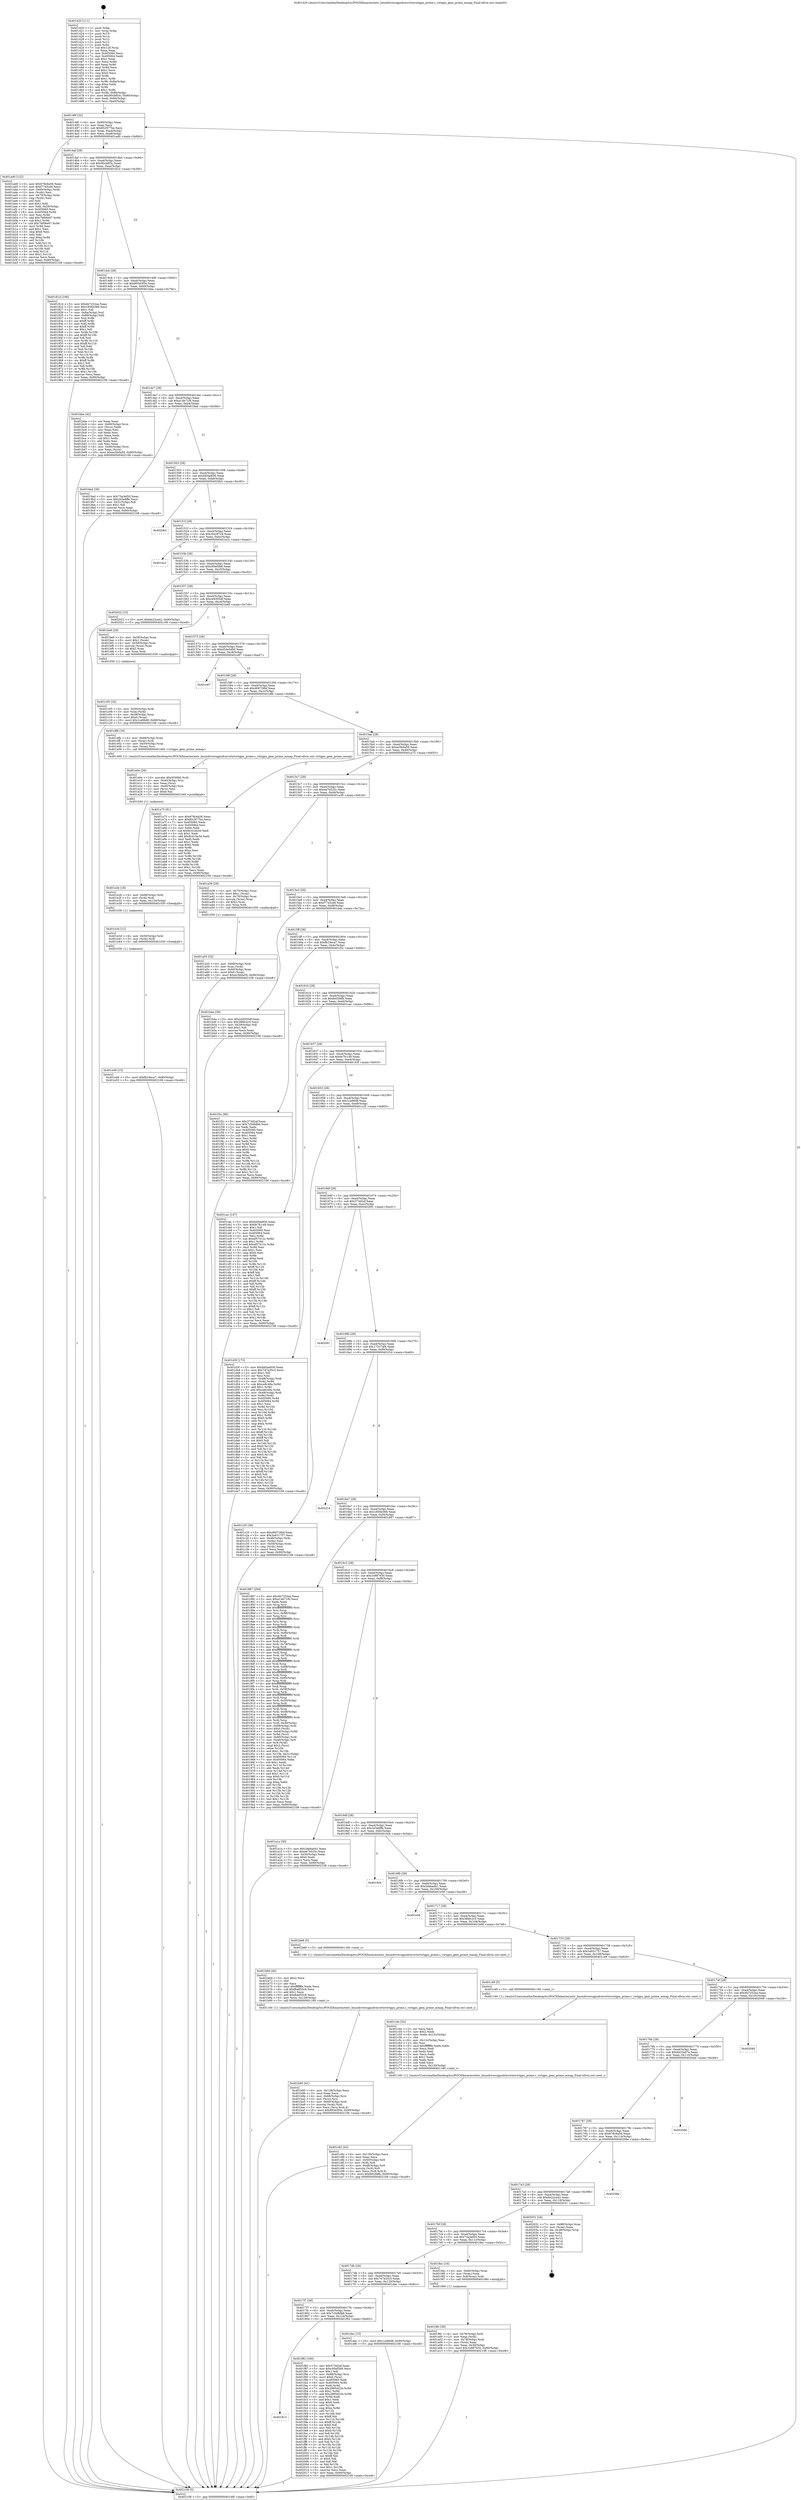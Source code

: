 digraph "0x401420" {
  label = "0x401420 (/mnt/c/Users/mathe/Desktop/tcc/POCII/binaries/extr_linuxdriversgpudrmvirtiovirtgpu_prime.c_virtgpu_gem_prime_mmap_Final-ollvm.out::main(0))"
  labelloc = "t"
  node[shape=record]

  Entry [label="",width=0.3,height=0.3,shape=circle,fillcolor=black,style=filled]
  "0x40148f" [label="{
     0x40148f [32]\l
     | [instrs]\l
     &nbsp;&nbsp;0x40148f \<+6\>: mov -0x90(%rbp),%eax\l
     &nbsp;&nbsp;0x401495 \<+2\>: mov %eax,%ecx\l
     &nbsp;&nbsp;0x401497 \<+6\>: sub $0x852977ba,%ecx\l
     &nbsp;&nbsp;0x40149d \<+6\>: mov %eax,-0xa4(%rbp)\l
     &nbsp;&nbsp;0x4014a3 \<+6\>: mov %ecx,-0xa8(%rbp)\l
     &nbsp;&nbsp;0x4014a9 \<+6\>: je 0000000000401ad0 \<main+0x6b0\>\l
  }"]
  "0x401ad0" [label="{
     0x401ad0 [122]\l
     | [instrs]\l
     &nbsp;&nbsp;0x401ad0 \<+5\>: mov $0x678c6a56,%eax\l
     &nbsp;&nbsp;0x401ad5 \<+5\>: mov $0xf7745ce6,%ecx\l
     &nbsp;&nbsp;0x401ada \<+4\>: mov -0x60(%rbp),%rdx\l
     &nbsp;&nbsp;0x401ade \<+2\>: mov (%rdx),%esi\l
     &nbsp;&nbsp;0x401ae0 \<+4\>: mov -0x70(%rbp),%rdx\l
     &nbsp;&nbsp;0x401ae4 \<+2\>: cmp (%rdx),%esi\l
     &nbsp;&nbsp;0x401ae6 \<+4\>: setl %dil\l
     &nbsp;&nbsp;0x401aea \<+4\>: and $0x1,%dil\l
     &nbsp;&nbsp;0x401aee \<+4\>: mov %dil,-0x29(%rbp)\l
     &nbsp;&nbsp;0x401af2 \<+7\>: mov 0x405060,%esi\l
     &nbsp;&nbsp;0x401af9 \<+8\>: mov 0x405064,%r8d\l
     &nbsp;&nbsp;0x401b01 \<+3\>: mov %esi,%r9d\l
     &nbsp;&nbsp;0x401b04 \<+7\>: add $0x7bf06e97,%r9d\l
     &nbsp;&nbsp;0x401b0b \<+4\>: sub $0x1,%r9d\l
     &nbsp;&nbsp;0x401b0f \<+7\>: sub $0x7bf06e97,%r9d\l
     &nbsp;&nbsp;0x401b16 \<+4\>: imul %r9d,%esi\l
     &nbsp;&nbsp;0x401b1a \<+3\>: and $0x1,%esi\l
     &nbsp;&nbsp;0x401b1d \<+3\>: cmp $0x0,%esi\l
     &nbsp;&nbsp;0x401b20 \<+4\>: sete %dil\l
     &nbsp;&nbsp;0x401b24 \<+4\>: cmp $0xa,%r8d\l
     &nbsp;&nbsp;0x401b28 \<+4\>: setl %r10b\l
     &nbsp;&nbsp;0x401b2c \<+3\>: mov %dil,%r11b\l
     &nbsp;&nbsp;0x401b2f \<+3\>: and %r10b,%r11b\l
     &nbsp;&nbsp;0x401b32 \<+3\>: xor %r10b,%dil\l
     &nbsp;&nbsp;0x401b35 \<+3\>: or %dil,%r11b\l
     &nbsp;&nbsp;0x401b38 \<+4\>: test $0x1,%r11b\l
     &nbsp;&nbsp;0x401b3c \<+3\>: cmovne %ecx,%eax\l
     &nbsp;&nbsp;0x401b3f \<+6\>: mov %eax,-0x90(%rbp)\l
     &nbsp;&nbsp;0x401b45 \<+5\>: jmp 0000000000402108 \<main+0xce8\>\l
  }"]
  "0x4014af" [label="{
     0x4014af [28]\l
     | [instrs]\l
     &nbsp;&nbsp;0x4014af \<+5\>: jmp 00000000004014b4 \<main+0x94\>\l
     &nbsp;&nbsp;0x4014b4 \<+6\>: mov -0xa4(%rbp),%eax\l
     &nbsp;&nbsp;0x4014ba \<+5\>: sub $0x90cbf03c,%eax\l
     &nbsp;&nbsp;0x4014bf \<+6\>: mov %eax,-0xac(%rbp)\l
     &nbsp;&nbsp;0x4014c5 \<+6\>: je 000000000040181d \<main+0x3fd\>\l
  }"]
  Exit [label="",width=0.3,height=0.3,shape=circle,fillcolor=black,style=filled,peripheries=2]
  "0x40181d" [label="{
     0x40181d [106]\l
     | [instrs]\l
     &nbsp;&nbsp;0x40181d \<+5\>: mov $0x4b7252ea,%eax\l
     &nbsp;&nbsp;0x401822 \<+5\>: mov $0x1856b386,%ecx\l
     &nbsp;&nbsp;0x401827 \<+2\>: mov $0x1,%dl\l
     &nbsp;&nbsp;0x401829 \<+7\>: mov -0x8a(%rbp),%sil\l
     &nbsp;&nbsp;0x401830 \<+7\>: mov -0x89(%rbp),%dil\l
     &nbsp;&nbsp;0x401837 \<+3\>: mov %sil,%r8b\l
     &nbsp;&nbsp;0x40183a \<+4\>: xor $0xff,%r8b\l
     &nbsp;&nbsp;0x40183e \<+3\>: mov %dil,%r9b\l
     &nbsp;&nbsp;0x401841 \<+4\>: xor $0xff,%r9b\l
     &nbsp;&nbsp;0x401845 \<+3\>: xor $0x1,%dl\l
     &nbsp;&nbsp;0x401848 \<+3\>: mov %r8b,%r10b\l
     &nbsp;&nbsp;0x40184b \<+4\>: and $0xff,%r10b\l
     &nbsp;&nbsp;0x40184f \<+3\>: and %dl,%sil\l
     &nbsp;&nbsp;0x401852 \<+3\>: mov %r9b,%r11b\l
     &nbsp;&nbsp;0x401855 \<+4\>: and $0xff,%r11b\l
     &nbsp;&nbsp;0x401859 \<+3\>: and %dl,%dil\l
     &nbsp;&nbsp;0x40185c \<+3\>: or %sil,%r10b\l
     &nbsp;&nbsp;0x40185f \<+3\>: or %dil,%r11b\l
     &nbsp;&nbsp;0x401862 \<+3\>: xor %r11b,%r10b\l
     &nbsp;&nbsp;0x401865 \<+3\>: or %r9b,%r8b\l
     &nbsp;&nbsp;0x401868 \<+4\>: xor $0xff,%r8b\l
     &nbsp;&nbsp;0x40186c \<+3\>: or $0x1,%dl\l
     &nbsp;&nbsp;0x40186f \<+3\>: and %dl,%r8b\l
     &nbsp;&nbsp;0x401872 \<+3\>: or %r8b,%r10b\l
     &nbsp;&nbsp;0x401875 \<+4\>: test $0x1,%r10b\l
     &nbsp;&nbsp;0x401879 \<+3\>: cmovne %ecx,%eax\l
     &nbsp;&nbsp;0x40187c \<+6\>: mov %eax,-0x90(%rbp)\l
     &nbsp;&nbsp;0x401882 \<+5\>: jmp 0000000000402108 \<main+0xce8\>\l
  }"]
  "0x4014cb" [label="{
     0x4014cb [28]\l
     | [instrs]\l
     &nbsp;&nbsp;0x4014cb \<+5\>: jmp 00000000004014d0 \<main+0xb0\>\l
     &nbsp;&nbsp;0x4014d0 \<+6\>: mov -0xa4(%rbp),%eax\l
     &nbsp;&nbsp;0x4014d6 \<+5\>: sub $0x993d3f3e,%eax\l
     &nbsp;&nbsp;0x4014db \<+6\>: mov %eax,-0xb0(%rbp)\l
     &nbsp;&nbsp;0x4014e1 \<+6\>: je 0000000000401bbe \<main+0x79e\>\l
  }"]
  "0x402108" [label="{
     0x402108 [5]\l
     | [instrs]\l
     &nbsp;&nbsp;0x402108 \<+5\>: jmp 000000000040148f \<main+0x6f\>\l
  }"]
  "0x401420" [label="{
     0x401420 [111]\l
     | [instrs]\l
     &nbsp;&nbsp;0x401420 \<+1\>: push %rbp\l
     &nbsp;&nbsp;0x401421 \<+3\>: mov %rsp,%rbp\l
     &nbsp;&nbsp;0x401424 \<+2\>: push %r15\l
     &nbsp;&nbsp;0x401426 \<+2\>: push %r14\l
     &nbsp;&nbsp;0x401428 \<+2\>: push %r13\l
     &nbsp;&nbsp;0x40142a \<+2\>: push %r12\l
     &nbsp;&nbsp;0x40142c \<+1\>: push %rbx\l
     &nbsp;&nbsp;0x40142d \<+7\>: sub $0x128,%rsp\l
     &nbsp;&nbsp;0x401434 \<+2\>: xor %eax,%eax\l
     &nbsp;&nbsp;0x401436 \<+7\>: mov 0x405060,%ecx\l
     &nbsp;&nbsp;0x40143d \<+7\>: mov 0x405064,%edx\l
     &nbsp;&nbsp;0x401444 \<+3\>: sub $0x1,%eax\l
     &nbsp;&nbsp;0x401447 \<+3\>: mov %ecx,%r8d\l
     &nbsp;&nbsp;0x40144a \<+3\>: add %eax,%r8d\l
     &nbsp;&nbsp;0x40144d \<+4\>: imul %r8d,%ecx\l
     &nbsp;&nbsp;0x401451 \<+3\>: and $0x1,%ecx\l
     &nbsp;&nbsp;0x401454 \<+3\>: cmp $0x0,%ecx\l
     &nbsp;&nbsp;0x401457 \<+4\>: sete %r9b\l
     &nbsp;&nbsp;0x40145b \<+4\>: and $0x1,%r9b\l
     &nbsp;&nbsp;0x40145f \<+7\>: mov %r9b,-0x8a(%rbp)\l
     &nbsp;&nbsp;0x401466 \<+3\>: cmp $0xa,%edx\l
     &nbsp;&nbsp;0x401469 \<+4\>: setl %r9b\l
     &nbsp;&nbsp;0x40146d \<+4\>: and $0x1,%r9b\l
     &nbsp;&nbsp;0x401471 \<+7\>: mov %r9b,-0x89(%rbp)\l
     &nbsp;&nbsp;0x401478 \<+10\>: movl $0x90cbf03c,-0x90(%rbp)\l
     &nbsp;&nbsp;0x401482 \<+6\>: mov %edi,-0x94(%rbp)\l
     &nbsp;&nbsp;0x401488 \<+7\>: mov %rsi,-0xa0(%rbp)\l
  }"]
  "0x401813" [label="{
     0x401813\l
  }", style=dashed]
  "0x401bbe" [label="{
     0x401bbe [42]\l
     | [instrs]\l
     &nbsp;&nbsp;0x401bbe \<+2\>: xor %eax,%eax\l
     &nbsp;&nbsp;0x401bc0 \<+4\>: mov -0x60(%rbp),%rcx\l
     &nbsp;&nbsp;0x401bc4 \<+2\>: mov (%rcx),%edx\l
     &nbsp;&nbsp;0x401bc6 \<+2\>: mov %eax,%esi\l
     &nbsp;&nbsp;0x401bc8 \<+2\>: sub %edx,%esi\l
     &nbsp;&nbsp;0x401bca \<+2\>: mov %eax,%edx\l
     &nbsp;&nbsp;0x401bcc \<+3\>: sub $0x1,%edx\l
     &nbsp;&nbsp;0x401bcf \<+2\>: add %edx,%esi\l
     &nbsp;&nbsp;0x401bd1 \<+2\>: sub %esi,%eax\l
     &nbsp;&nbsp;0x401bd3 \<+4\>: mov -0x60(%rbp),%rcx\l
     &nbsp;&nbsp;0x401bd7 \<+2\>: mov %eax,(%rcx)\l
     &nbsp;&nbsp;0x401bd9 \<+10\>: movl $0xec5b0a59,-0x90(%rbp)\l
     &nbsp;&nbsp;0x401be3 \<+5\>: jmp 0000000000402108 \<main+0xce8\>\l
  }"]
  "0x4014e7" [label="{
     0x4014e7 [28]\l
     | [instrs]\l
     &nbsp;&nbsp;0x4014e7 \<+5\>: jmp 00000000004014ec \<main+0xcc\>\l
     &nbsp;&nbsp;0x4014ec \<+6\>: mov -0xa4(%rbp),%eax\l
     &nbsp;&nbsp;0x4014f2 \<+5\>: sub $0xa14b71f0,%eax\l
     &nbsp;&nbsp;0x4014f7 \<+6\>: mov %eax,-0xb4(%rbp)\l
     &nbsp;&nbsp;0x4014fd \<+6\>: je 00000000004019ad \<main+0x58d\>\l
  }"]
  "0x401f82" [label="{
     0x401f82 [160]\l
     | [instrs]\l
     &nbsp;&nbsp;0x401f82 \<+5\>: mov $0x373d2af,%eax\l
     &nbsp;&nbsp;0x401f87 \<+5\>: mov $0xc95ef3b8,%ecx\l
     &nbsp;&nbsp;0x401f8c \<+2\>: mov $0x1,%dl\l
     &nbsp;&nbsp;0x401f8e \<+7\>: mov -0x88(%rbp),%rsi\l
     &nbsp;&nbsp;0x401f95 \<+6\>: movl $0x0,(%rsi)\l
     &nbsp;&nbsp;0x401f9b \<+7\>: mov 0x405060,%edi\l
     &nbsp;&nbsp;0x401fa2 \<+8\>: mov 0x405064,%r8d\l
     &nbsp;&nbsp;0x401faa \<+3\>: mov %edi,%r9d\l
     &nbsp;&nbsp;0x401fad \<+7\>: sub $0x2985d22b,%r9d\l
     &nbsp;&nbsp;0x401fb4 \<+4\>: sub $0x1,%r9d\l
     &nbsp;&nbsp;0x401fb8 \<+7\>: add $0x2985d22b,%r9d\l
     &nbsp;&nbsp;0x401fbf \<+4\>: imul %r9d,%edi\l
     &nbsp;&nbsp;0x401fc3 \<+3\>: and $0x1,%edi\l
     &nbsp;&nbsp;0x401fc6 \<+3\>: cmp $0x0,%edi\l
     &nbsp;&nbsp;0x401fc9 \<+4\>: sete %r10b\l
     &nbsp;&nbsp;0x401fcd \<+4\>: cmp $0xa,%r8d\l
     &nbsp;&nbsp;0x401fd1 \<+4\>: setl %r11b\l
     &nbsp;&nbsp;0x401fd5 \<+3\>: mov %r10b,%bl\l
     &nbsp;&nbsp;0x401fd8 \<+3\>: xor $0xff,%bl\l
     &nbsp;&nbsp;0x401fdb \<+3\>: mov %r11b,%r14b\l
     &nbsp;&nbsp;0x401fde \<+4\>: xor $0xff,%r14b\l
     &nbsp;&nbsp;0x401fe2 \<+3\>: xor $0x0,%dl\l
     &nbsp;&nbsp;0x401fe5 \<+3\>: mov %bl,%r15b\l
     &nbsp;&nbsp;0x401fe8 \<+4\>: and $0x0,%r15b\l
     &nbsp;&nbsp;0x401fec \<+3\>: and %dl,%r10b\l
     &nbsp;&nbsp;0x401fef \<+3\>: mov %r14b,%r12b\l
     &nbsp;&nbsp;0x401ff2 \<+4\>: and $0x0,%r12b\l
     &nbsp;&nbsp;0x401ff6 \<+3\>: and %dl,%r11b\l
     &nbsp;&nbsp;0x401ff9 \<+3\>: or %r10b,%r15b\l
     &nbsp;&nbsp;0x401ffc \<+3\>: or %r11b,%r12b\l
     &nbsp;&nbsp;0x401fff \<+3\>: xor %r12b,%r15b\l
     &nbsp;&nbsp;0x402002 \<+3\>: or %r14b,%bl\l
     &nbsp;&nbsp;0x402005 \<+3\>: xor $0xff,%bl\l
     &nbsp;&nbsp;0x402008 \<+3\>: or $0x0,%dl\l
     &nbsp;&nbsp;0x40200b \<+2\>: and %dl,%bl\l
     &nbsp;&nbsp;0x40200d \<+3\>: or %bl,%r15b\l
     &nbsp;&nbsp;0x402010 \<+4\>: test $0x1,%r15b\l
     &nbsp;&nbsp;0x402014 \<+3\>: cmovne %ecx,%eax\l
     &nbsp;&nbsp;0x402017 \<+6\>: mov %eax,-0x90(%rbp)\l
     &nbsp;&nbsp;0x40201d \<+5\>: jmp 0000000000402108 \<main+0xce8\>\l
  }"]
  "0x4019ad" [label="{
     0x4019ad [30]\l
     | [instrs]\l
     &nbsp;&nbsp;0x4019ad \<+5\>: mov $0x73a3ef20,%eax\l
     &nbsp;&nbsp;0x4019b2 \<+5\>: mov $0x2d3e6ffe,%ecx\l
     &nbsp;&nbsp;0x4019b7 \<+3\>: mov -0x31(%rbp),%dl\l
     &nbsp;&nbsp;0x4019ba \<+3\>: test $0x1,%dl\l
     &nbsp;&nbsp;0x4019bd \<+3\>: cmovne %ecx,%eax\l
     &nbsp;&nbsp;0x4019c0 \<+6\>: mov %eax,-0x90(%rbp)\l
     &nbsp;&nbsp;0x4019c6 \<+5\>: jmp 0000000000402108 \<main+0xce8\>\l
  }"]
  "0x401503" [label="{
     0x401503 [28]\l
     | [instrs]\l
     &nbsp;&nbsp;0x401503 \<+5\>: jmp 0000000000401508 \<main+0xe8\>\l
     &nbsp;&nbsp;0x401508 \<+6\>: mov -0xa4(%rbp),%eax\l
     &nbsp;&nbsp;0x40150e \<+5\>: sub $0xbd5ae836,%eax\l
     &nbsp;&nbsp;0x401513 \<+6\>: mov %eax,-0xb8(%rbp)\l
     &nbsp;&nbsp;0x401519 \<+6\>: je 00000000004020b3 \<main+0xc93\>\l
  }"]
  "0x401e49" [label="{
     0x401e49 [15]\l
     | [instrs]\l
     &nbsp;&nbsp;0x401e49 \<+10\>: movl $0xfb19eca7,-0x90(%rbp)\l
     &nbsp;&nbsp;0x401e53 \<+5\>: jmp 0000000000402108 \<main+0xce8\>\l
  }"]
  "0x4020b3" [label="{
     0x4020b3\l
  }", style=dashed]
  "0x40151f" [label="{
     0x40151f [28]\l
     | [instrs]\l
     &nbsp;&nbsp;0x40151f \<+5\>: jmp 0000000000401524 \<main+0x104\>\l
     &nbsp;&nbsp;0x401524 \<+6\>: mov -0xa4(%rbp),%eax\l
     &nbsp;&nbsp;0x40152a \<+5\>: sub $0xc0a287c9,%eax\l
     &nbsp;&nbsp;0x40152f \<+6\>: mov %eax,-0xbc(%rbp)\l
     &nbsp;&nbsp;0x401535 \<+6\>: je 0000000000401ec2 \<main+0xaa2\>\l
  }"]
  "0x401e3d" [label="{
     0x401e3d [12]\l
     | [instrs]\l
     &nbsp;&nbsp;0x401e3d \<+4\>: mov -0x50(%rbp),%rdi\l
     &nbsp;&nbsp;0x401e41 \<+3\>: mov (%rdi),%rdi\l
     &nbsp;&nbsp;0x401e44 \<+5\>: call 0000000000401030 \<free@plt\>\l
     | [calls]\l
     &nbsp;&nbsp;0x401030 \{1\} (unknown)\l
  }"]
  "0x401ec2" [label="{
     0x401ec2\l
  }", style=dashed]
  "0x40153b" [label="{
     0x40153b [28]\l
     | [instrs]\l
     &nbsp;&nbsp;0x40153b \<+5\>: jmp 0000000000401540 \<main+0x120\>\l
     &nbsp;&nbsp;0x401540 \<+6\>: mov -0xa4(%rbp),%eax\l
     &nbsp;&nbsp;0x401546 \<+5\>: sub $0xc95ef3b8,%eax\l
     &nbsp;&nbsp;0x40154b \<+6\>: mov %eax,-0xc0(%rbp)\l
     &nbsp;&nbsp;0x401551 \<+6\>: je 0000000000402022 \<main+0xc02\>\l
  }"]
  "0x401e2b" [label="{
     0x401e2b [18]\l
     | [instrs]\l
     &nbsp;&nbsp;0x401e2b \<+4\>: mov -0x68(%rbp),%rdi\l
     &nbsp;&nbsp;0x401e2f \<+3\>: mov (%rdi),%rdi\l
     &nbsp;&nbsp;0x401e32 \<+6\>: mov %eax,-0x134(%rbp)\l
     &nbsp;&nbsp;0x401e38 \<+5\>: call 0000000000401030 \<free@plt\>\l
     | [calls]\l
     &nbsp;&nbsp;0x401030 \{1\} (unknown)\l
  }"]
  "0x402022" [label="{
     0x402022 [15]\l
     | [instrs]\l
     &nbsp;&nbsp;0x402022 \<+10\>: movl $0x6e22ca42,-0x90(%rbp)\l
     &nbsp;&nbsp;0x40202c \<+5\>: jmp 0000000000402108 \<main+0xce8\>\l
  }"]
  "0x401557" [label="{
     0x401557 [28]\l
     | [instrs]\l
     &nbsp;&nbsp;0x401557 \<+5\>: jmp 000000000040155c \<main+0x13c\>\l
     &nbsp;&nbsp;0x40155c \<+6\>: mov -0xa4(%rbp),%eax\l
     &nbsp;&nbsp;0x401562 \<+5\>: sub $0xcd4505df,%eax\l
     &nbsp;&nbsp;0x401567 \<+6\>: mov %eax,-0xc4(%rbp)\l
     &nbsp;&nbsp;0x40156d \<+6\>: je 0000000000401be8 \<main+0x7c8\>\l
  }"]
  "0x401e0e" [label="{
     0x401e0e [29]\l
     | [instrs]\l
     &nbsp;&nbsp;0x401e0e \<+10\>: movabs $0x4030b6,%rdi\l
     &nbsp;&nbsp;0x401e18 \<+4\>: mov -0x40(%rbp),%rsi\l
     &nbsp;&nbsp;0x401e1c \<+2\>: mov %eax,(%rsi)\l
     &nbsp;&nbsp;0x401e1e \<+4\>: mov -0x40(%rbp),%rsi\l
     &nbsp;&nbsp;0x401e22 \<+2\>: mov (%rsi),%esi\l
     &nbsp;&nbsp;0x401e24 \<+2\>: mov $0x0,%al\l
     &nbsp;&nbsp;0x401e26 \<+5\>: call 0000000000401040 \<printf@plt\>\l
     | [calls]\l
     &nbsp;&nbsp;0x401040 \{1\} (unknown)\l
  }"]
  "0x401be8" [label="{
     0x401be8 [29]\l
     | [instrs]\l
     &nbsp;&nbsp;0x401be8 \<+4\>: mov -0x58(%rbp),%rax\l
     &nbsp;&nbsp;0x401bec \<+6\>: movl $0x1,(%rax)\l
     &nbsp;&nbsp;0x401bf2 \<+4\>: mov -0x58(%rbp),%rax\l
     &nbsp;&nbsp;0x401bf6 \<+3\>: movslq (%rax),%rax\l
     &nbsp;&nbsp;0x401bf9 \<+4\>: shl $0x2,%rax\l
     &nbsp;&nbsp;0x401bfd \<+3\>: mov %rax,%rdi\l
     &nbsp;&nbsp;0x401c00 \<+5\>: call 0000000000401050 \<malloc@plt\>\l
     | [calls]\l
     &nbsp;&nbsp;0x401050 \{1\} (unknown)\l
  }"]
  "0x401573" [label="{
     0x401573 [28]\l
     | [instrs]\l
     &nbsp;&nbsp;0x401573 \<+5\>: jmp 0000000000401578 \<main+0x158\>\l
     &nbsp;&nbsp;0x401578 \<+6\>: mov -0xa4(%rbp),%eax\l
     &nbsp;&nbsp;0x40157e \<+5\>: sub $0xd54e5d50,%eax\l
     &nbsp;&nbsp;0x401583 \<+6\>: mov %eax,-0xc8(%rbp)\l
     &nbsp;&nbsp;0x401589 \<+6\>: je 0000000000401e67 \<main+0xa47\>\l
  }"]
  "0x4017f7" [label="{
     0x4017f7 [28]\l
     | [instrs]\l
     &nbsp;&nbsp;0x4017f7 \<+5\>: jmp 00000000004017fc \<main+0x3dc\>\l
     &nbsp;&nbsp;0x4017fc \<+6\>: mov -0xa4(%rbp),%eax\l
     &nbsp;&nbsp;0x401802 \<+5\>: sub $0x7c5d8db6,%eax\l
     &nbsp;&nbsp;0x401807 \<+6\>: mov %eax,-0x124(%rbp)\l
     &nbsp;&nbsp;0x40180d \<+6\>: je 0000000000401f82 \<main+0xb62\>\l
  }"]
  "0x401e67" [label="{
     0x401e67\l
  }", style=dashed]
  "0x40158f" [label="{
     0x40158f [28]\l
     | [instrs]\l
     &nbsp;&nbsp;0x40158f \<+5\>: jmp 0000000000401594 \<main+0x174\>\l
     &nbsp;&nbsp;0x401594 \<+6\>: mov -0xa4(%rbp),%eax\l
     &nbsp;&nbsp;0x40159a \<+5\>: sub $0xd69726bf,%eax\l
     &nbsp;&nbsp;0x40159f \<+6\>: mov %eax,-0xcc(%rbp)\l
     &nbsp;&nbsp;0x4015a5 \<+6\>: je 0000000000401dfb \<main+0x9db\>\l
  }"]
  "0x401dec" [label="{
     0x401dec [15]\l
     | [instrs]\l
     &nbsp;&nbsp;0x401dec \<+10\>: movl $0x1ce96d8,-0x90(%rbp)\l
     &nbsp;&nbsp;0x401df6 \<+5\>: jmp 0000000000402108 \<main+0xce8\>\l
  }"]
  "0x401dfb" [label="{
     0x401dfb [19]\l
     | [instrs]\l
     &nbsp;&nbsp;0x401dfb \<+4\>: mov -0x68(%rbp),%rax\l
     &nbsp;&nbsp;0x401dff \<+3\>: mov (%rax),%rdi\l
     &nbsp;&nbsp;0x401e02 \<+4\>: mov -0x50(%rbp),%rax\l
     &nbsp;&nbsp;0x401e06 \<+3\>: mov (%rax),%rsi\l
     &nbsp;&nbsp;0x401e09 \<+5\>: call 0000000000401400 \<virtgpu_gem_prime_mmap\>\l
     | [calls]\l
     &nbsp;&nbsp;0x401400 \{1\} (/mnt/c/Users/mathe/Desktop/tcc/POCII/binaries/extr_linuxdriversgpudrmvirtiovirtgpu_prime.c_virtgpu_gem_prime_mmap_Final-ollvm.out::virtgpu_gem_prime_mmap)\l
  }"]
  "0x4015ab" [label="{
     0x4015ab [28]\l
     | [instrs]\l
     &nbsp;&nbsp;0x4015ab \<+5\>: jmp 00000000004015b0 \<main+0x190\>\l
     &nbsp;&nbsp;0x4015b0 \<+6\>: mov -0xa4(%rbp),%eax\l
     &nbsp;&nbsp;0x4015b6 \<+5\>: sub $0xec5b0a59,%eax\l
     &nbsp;&nbsp;0x4015bb \<+6\>: mov %eax,-0xd0(%rbp)\l
     &nbsp;&nbsp;0x4015c1 \<+6\>: je 0000000000401a75 \<main+0x655\>\l
  }"]
  "0x401c82" [label="{
     0x401c82 [42]\l
     | [instrs]\l
     &nbsp;&nbsp;0x401c82 \<+6\>: mov -0x130(%rbp),%ecx\l
     &nbsp;&nbsp;0x401c88 \<+3\>: imul %eax,%ecx\l
     &nbsp;&nbsp;0x401c8b \<+4\>: mov -0x50(%rbp),%r8\l
     &nbsp;&nbsp;0x401c8f \<+3\>: mov (%r8),%r8\l
     &nbsp;&nbsp;0x401c92 \<+4\>: mov -0x48(%rbp),%r9\l
     &nbsp;&nbsp;0x401c96 \<+3\>: movslq (%r9),%r9\l
     &nbsp;&nbsp;0x401c99 \<+4\>: mov %ecx,(%r8,%r9,4)\l
     &nbsp;&nbsp;0x401c9d \<+10\>: movl $0xfe02fdfb,-0x90(%rbp)\l
     &nbsp;&nbsp;0x401ca7 \<+5\>: jmp 0000000000402108 \<main+0xce8\>\l
  }"]
  "0x401a75" [label="{
     0x401a75 [91]\l
     | [instrs]\l
     &nbsp;&nbsp;0x401a75 \<+5\>: mov $0x678c6a56,%eax\l
     &nbsp;&nbsp;0x401a7a \<+5\>: mov $0x852977ba,%ecx\l
     &nbsp;&nbsp;0x401a7f \<+7\>: mov 0x405060,%edx\l
     &nbsp;&nbsp;0x401a86 \<+7\>: mov 0x405064,%esi\l
     &nbsp;&nbsp;0x401a8d \<+2\>: mov %edx,%edi\l
     &nbsp;&nbsp;0x401a8f \<+6\>: sub $0x8c41be3d,%edi\l
     &nbsp;&nbsp;0x401a95 \<+3\>: sub $0x1,%edi\l
     &nbsp;&nbsp;0x401a98 \<+6\>: add $0x8c41be3d,%edi\l
     &nbsp;&nbsp;0x401a9e \<+3\>: imul %edi,%edx\l
     &nbsp;&nbsp;0x401aa1 \<+3\>: and $0x1,%edx\l
     &nbsp;&nbsp;0x401aa4 \<+3\>: cmp $0x0,%edx\l
     &nbsp;&nbsp;0x401aa7 \<+4\>: sete %r8b\l
     &nbsp;&nbsp;0x401aab \<+3\>: cmp $0xa,%esi\l
     &nbsp;&nbsp;0x401aae \<+4\>: setl %r9b\l
     &nbsp;&nbsp;0x401ab2 \<+3\>: mov %r8b,%r10b\l
     &nbsp;&nbsp;0x401ab5 \<+3\>: and %r9b,%r10b\l
     &nbsp;&nbsp;0x401ab8 \<+3\>: xor %r9b,%r8b\l
     &nbsp;&nbsp;0x401abb \<+3\>: or %r8b,%r10b\l
     &nbsp;&nbsp;0x401abe \<+4\>: test $0x1,%r10b\l
     &nbsp;&nbsp;0x401ac2 \<+3\>: cmovne %ecx,%eax\l
     &nbsp;&nbsp;0x401ac5 \<+6\>: mov %eax,-0x90(%rbp)\l
     &nbsp;&nbsp;0x401acb \<+5\>: jmp 0000000000402108 \<main+0xce8\>\l
  }"]
  "0x4015c7" [label="{
     0x4015c7 [28]\l
     | [instrs]\l
     &nbsp;&nbsp;0x4015c7 \<+5\>: jmp 00000000004015cc \<main+0x1ac\>\l
     &nbsp;&nbsp;0x4015cc \<+6\>: mov -0xa4(%rbp),%eax\l
     &nbsp;&nbsp;0x4015d2 \<+5\>: sub $0xee7b525c,%eax\l
     &nbsp;&nbsp;0x4015d7 \<+6\>: mov %eax,-0xd4(%rbp)\l
     &nbsp;&nbsp;0x4015dd \<+6\>: je 0000000000401a38 \<main+0x618\>\l
  }"]
  "0x401c4e" [label="{
     0x401c4e [52]\l
     | [instrs]\l
     &nbsp;&nbsp;0x401c4e \<+2\>: xor %ecx,%ecx\l
     &nbsp;&nbsp;0x401c50 \<+5\>: mov $0x2,%edx\l
     &nbsp;&nbsp;0x401c55 \<+6\>: mov %edx,-0x12c(%rbp)\l
     &nbsp;&nbsp;0x401c5b \<+1\>: cltd\l
     &nbsp;&nbsp;0x401c5c \<+6\>: mov -0x12c(%rbp),%esi\l
     &nbsp;&nbsp;0x401c62 \<+2\>: idiv %esi\l
     &nbsp;&nbsp;0x401c64 \<+6\>: imul $0xfffffffe,%edx,%edx\l
     &nbsp;&nbsp;0x401c6a \<+2\>: mov %ecx,%edi\l
     &nbsp;&nbsp;0x401c6c \<+2\>: sub %edx,%edi\l
     &nbsp;&nbsp;0x401c6e \<+2\>: mov %ecx,%edx\l
     &nbsp;&nbsp;0x401c70 \<+3\>: sub $0x1,%edx\l
     &nbsp;&nbsp;0x401c73 \<+2\>: add %edx,%edi\l
     &nbsp;&nbsp;0x401c75 \<+2\>: sub %edi,%ecx\l
     &nbsp;&nbsp;0x401c77 \<+6\>: mov %ecx,-0x130(%rbp)\l
     &nbsp;&nbsp;0x401c7d \<+5\>: call 0000000000401160 \<next_i\>\l
     | [calls]\l
     &nbsp;&nbsp;0x401160 \{1\} (/mnt/c/Users/mathe/Desktop/tcc/POCII/binaries/extr_linuxdriversgpudrmvirtiovirtgpu_prime.c_virtgpu_gem_prime_mmap_Final-ollvm.out::next_i)\l
  }"]
  "0x401a38" [label="{
     0x401a38 [29]\l
     | [instrs]\l
     &nbsp;&nbsp;0x401a38 \<+4\>: mov -0x70(%rbp),%rax\l
     &nbsp;&nbsp;0x401a3c \<+6\>: movl $0x1,(%rax)\l
     &nbsp;&nbsp;0x401a42 \<+4\>: mov -0x70(%rbp),%rax\l
     &nbsp;&nbsp;0x401a46 \<+3\>: movslq (%rax),%rax\l
     &nbsp;&nbsp;0x401a49 \<+4\>: shl $0x2,%rax\l
     &nbsp;&nbsp;0x401a4d \<+3\>: mov %rax,%rdi\l
     &nbsp;&nbsp;0x401a50 \<+5\>: call 0000000000401050 \<malloc@plt\>\l
     | [calls]\l
     &nbsp;&nbsp;0x401050 \{1\} (unknown)\l
  }"]
  "0x4015e3" [label="{
     0x4015e3 [28]\l
     | [instrs]\l
     &nbsp;&nbsp;0x4015e3 \<+5\>: jmp 00000000004015e8 \<main+0x1c8\>\l
     &nbsp;&nbsp;0x4015e8 \<+6\>: mov -0xa4(%rbp),%eax\l
     &nbsp;&nbsp;0x4015ee \<+5\>: sub $0xf7745ce6,%eax\l
     &nbsp;&nbsp;0x4015f3 \<+6\>: mov %eax,-0xd8(%rbp)\l
     &nbsp;&nbsp;0x4015f9 \<+6\>: je 0000000000401b4a \<main+0x72a\>\l
  }"]
  "0x401c05" [label="{
     0x401c05 [32]\l
     | [instrs]\l
     &nbsp;&nbsp;0x401c05 \<+4\>: mov -0x50(%rbp),%rdi\l
     &nbsp;&nbsp;0x401c09 \<+3\>: mov %rax,(%rdi)\l
     &nbsp;&nbsp;0x401c0c \<+4\>: mov -0x48(%rbp),%rax\l
     &nbsp;&nbsp;0x401c10 \<+6\>: movl $0x0,(%rax)\l
     &nbsp;&nbsp;0x401c16 \<+10\>: movl $0x1ce96d8,-0x90(%rbp)\l
     &nbsp;&nbsp;0x401c20 \<+5\>: jmp 0000000000402108 \<main+0xce8\>\l
  }"]
  "0x401b4a" [label="{
     0x401b4a [30]\l
     | [instrs]\l
     &nbsp;&nbsp;0x401b4a \<+5\>: mov $0xcd4505df,%eax\l
     &nbsp;&nbsp;0x401b4f \<+5\>: mov $0x386fc2c5,%ecx\l
     &nbsp;&nbsp;0x401b54 \<+3\>: mov -0x29(%rbp),%dl\l
     &nbsp;&nbsp;0x401b57 \<+3\>: test $0x1,%dl\l
     &nbsp;&nbsp;0x401b5a \<+3\>: cmovne %ecx,%eax\l
     &nbsp;&nbsp;0x401b5d \<+6\>: mov %eax,-0x90(%rbp)\l
     &nbsp;&nbsp;0x401b63 \<+5\>: jmp 0000000000402108 \<main+0xce8\>\l
  }"]
  "0x4015ff" [label="{
     0x4015ff [28]\l
     | [instrs]\l
     &nbsp;&nbsp;0x4015ff \<+5\>: jmp 0000000000401604 \<main+0x1e4\>\l
     &nbsp;&nbsp;0x401604 \<+6\>: mov -0xa4(%rbp),%eax\l
     &nbsp;&nbsp;0x40160a \<+5\>: sub $0xfb19eca7,%eax\l
     &nbsp;&nbsp;0x40160f \<+6\>: mov %eax,-0xdc(%rbp)\l
     &nbsp;&nbsp;0x401615 \<+6\>: je 0000000000401f2c \<main+0xb0c\>\l
  }"]
  "0x401b95" [label="{
     0x401b95 [41]\l
     | [instrs]\l
     &nbsp;&nbsp;0x401b95 \<+6\>: mov -0x128(%rbp),%ecx\l
     &nbsp;&nbsp;0x401b9b \<+3\>: imul %eax,%ecx\l
     &nbsp;&nbsp;0x401b9e \<+4\>: mov -0x68(%rbp),%rsi\l
     &nbsp;&nbsp;0x401ba2 \<+3\>: mov (%rsi),%rsi\l
     &nbsp;&nbsp;0x401ba5 \<+4\>: mov -0x60(%rbp),%rdi\l
     &nbsp;&nbsp;0x401ba9 \<+3\>: movslq (%rdi),%rdi\l
     &nbsp;&nbsp;0x401bac \<+3\>: mov %ecx,(%rsi,%rdi,4)\l
     &nbsp;&nbsp;0x401baf \<+10\>: movl $0x993d3f3e,-0x90(%rbp)\l
     &nbsp;&nbsp;0x401bb9 \<+5\>: jmp 0000000000402108 \<main+0xce8\>\l
  }"]
  "0x401f2c" [label="{
     0x401f2c [86]\l
     | [instrs]\l
     &nbsp;&nbsp;0x401f2c \<+5\>: mov $0x373d2af,%eax\l
     &nbsp;&nbsp;0x401f31 \<+5\>: mov $0x7c5d8db6,%ecx\l
     &nbsp;&nbsp;0x401f36 \<+2\>: xor %edx,%edx\l
     &nbsp;&nbsp;0x401f38 \<+7\>: mov 0x405060,%esi\l
     &nbsp;&nbsp;0x401f3f \<+7\>: mov 0x405064,%edi\l
     &nbsp;&nbsp;0x401f46 \<+3\>: sub $0x1,%edx\l
     &nbsp;&nbsp;0x401f49 \<+3\>: mov %esi,%r8d\l
     &nbsp;&nbsp;0x401f4c \<+3\>: add %edx,%r8d\l
     &nbsp;&nbsp;0x401f4f \<+4\>: imul %r8d,%esi\l
     &nbsp;&nbsp;0x401f53 \<+3\>: and $0x1,%esi\l
     &nbsp;&nbsp;0x401f56 \<+3\>: cmp $0x0,%esi\l
     &nbsp;&nbsp;0x401f59 \<+4\>: sete %r9b\l
     &nbsp;&nbsp;0x401f5d \<+3\>: cmp $0xa,%edi\l
     &nbsp;&nbsp;0x401f60 \<+4\>: setl %r10b\l
     &nbsp;&nbsp;0x401f64 \<+3\>: mov %r9b,%r11b\l
     &nbsp;&nbsp;0x401f67 \<+3\>: and %r10b,%r11b\l
     &nbsp;&nbsp;0x401f6a \<+3\>: xor %r10b,%r9b\l
     &nbsp;&nbsp;0x401f6d \<+3\>: or %r9b,%r11b\l
     &nbsp;&nbsp;0x401f70 \<+4\>: test $0x1,%r11b\l
     &nbsp;&nbsp;0x401f74 \<+3\>: cmovne %ecx,%eax\l
     &nbsp;&nbsp;0x401f77 \<+6\>: mov %eax,-0x90(%rbp)\l
     &nbsp;&nbsp;0x401f7d \<+5\>: jmp 0000000000402108 \<main+0xce8\>\l
  }"]
  "0x40161b" [label="{
     0x40161b [28]\l
     | [instrs]\l
     &nbsp;&nbsp;0x40161b \<+5\>: jmp 0000000000401620 \<main+0x200\>\l
     &nbsp;&nbsp;0x401620 \<+6\>: mov -0xa4(%rbp),%eax\l
     &nbsp;&nbsp;0x401626 \<+5\>: sub $0xfe02fdfb,%eax\l
     &nbsp;&nbsp;0x40162b \<+6\>: mov %eax,-0xe0(%rbp)\l
     &nbsp;&nbsp;0x401631 \<+6\>: je 0000000000401cac \<main+0x88c\>\l
  }"]
  "0x401b6d" [label="{
     0x401b6d [40]\l
     | [instrs]\l
     &nbsp;&nbsp;0x401b6d \<+5\>: mov $0x2,%ecx\l
     &nbsp;&nbsp;0x401b72 \<+1\>: cltd\l
     &nbsp;&nbsp;0x401b73 \<+2\>: idiv %ecx\l
     &nbsp;&nbsp;0x401b75 \<+6\>: imul $0xfffffffe,%edx,%ecx\l
     &nbsp;&nbsp;0x401b7b \<+6\>: sub $0xfba855c6,%ecx\l
     &nbsp;&nbsp;0x401b81 \<+3\>: add $0x1,%ecx\l
     &nbsp;&nbsp;0x401b84 \<+6\>: add $0xfba855c6,%ecx\l
     &nbsp;&nbsp;0x401b8a \<+6\>: mov %ecx,-0x128(%rbp)\l
     &nbsp;&nbsp;0x401b90 \<+5\>: call 0000000000401160 \<next_i\>\l
     | [calls]\l
     &nbsp;&nbsp;0x401160 \{1\} (/mnt/c/Users/mathe/Desktop/tcc/POCII/binaries/extr_linuxdriversgpudrmvirtiovirtgpu_prime.c_virtgpu_gem_prime_mmap_Final-ollvm.out::next_i)\l
  }"]
  "0x401cac" [label="{
     0x401cac [147]\l
     | [instrs]\l
     &nbsp;&nbsp;0x401cac \<+5\>: mov $0xbd5ae836,%eax\l
     &nbsp;&nbsp;0x401cb1 \<+5\>: mov $0xfe7fc149,%ecx\l
     &nbsp;&nbsp;0x401cb6 \<+2\>: mov $0x1,%dl\l
     &nbsp;&nbsp;0x401cb8 \<+7\>: mov 0x405060,%esi\l
     &nbsp;&nbsp;0x401cbf \<+7\>: mov 0x405064,%edi\l
     &nbsp;&nbsp;0x401cc6 \<+3\>: mov %esi,%r8d\l
     &nbsp;&nbsp;0x401cc9 \<+7\>: sub $0xaf57412c,%r8d\l
     &nbsp;&nbsp;0x401cd0 \<+4\>: sub $0x1,%r8d\l
     &nbsp;&nbsp;0x401cd4 \<+7\>: add $0xaf57412c,%r8d\l
     &nbsp;&nbsp;0x401cdb \<+4\>: imul %r8d,%esi\l
     &nbsp;&nbsp;0x401cdf \<+3\>: and $0x1,%esi\l
     &nbsp;&nbsp;0x401ce2 \<+3\>: cmp $0x0,%esi\l
     &nbsp;&nbsp;0x401ce5 \<+4\>: sete %r9b\l
     &nbsp;&nbsp;0x401ce9 \<+3\>: cmp $0xa,%edi\l
     &nbsp;&nbsp;0x401cec \<+4\>: setl %r10b\l
     &nbsp;&nbsp;0x401cf0 \<+3\>: mov %r9b,%r11b\l
     &nbsp;&nbsp;0x401cf3 \<+4\>: xor $0xff,%r11b\l
     &nbsp;&nbsp;0x401cf7 \<+3\>: mov %r10b,%bl\l
     &nbsp;&nbsp;0x401cfa \<+3\>: xor $0xff,%bl\l
     &nbsp;&nbsp;0x401cfd \<+3\>: xor $0x1,%dl\l
     &nbsp;&nbsp;0x401d00 \<+3\>: mov %r11b,%r14b\l
     &nbsp;&nbsp;0x401d03 \<+4\>: and $0xff,%r14b\l
     &nbsp;&nbsp;0x401d07 \<+3\>: and %dl,%r9b\l
     &nbsp;&nbsp;0x401d0a \<+3\>: mov %bl,%r15b\l
     &nbsp;&nbsp;0x401d0d \<+4\>: and $0xff,%r15b\l
     &nbsp;&nbsp;0x401d11 \<+3\>: and %dl,%r10b\l
     &nbsp;&nbsp;0x401d14 \<+3\>: or %r9b,%r14b\l
     &nbsp;&nbsp;0x401d17 \<+3\>: or %r10b,%r15b\l
     &nbsp;&nbsp;0x401d1a \<+3\>: xor %r15b,%r14b\l
     &nbsp;&nbsp;0x401d1d \<+3\>: or %bl,%r11b\l
     &nbsp;&nbsp;0x401d20 \<+4\>: xor $0xff,%r11b\l
     &nbsp;&nbsp;0x401d24 \<+3\>: or $0x1,%dl\l
     &nbsp;&nbsp;0x401d27 \<+3\>: and %dl,%r11b\l
     &nbsp;&nbsp;0x401d2a \<+3\>: or %r11b,%r14b\l
     &nbsp;&nbsp;0x401d2d \<+4\>: test $0x1,%r14b\l
     &nbsp;&nbsp;0x401d31 \<+3\>: cmovne %ecx,%eax\l
     &nbsp;&nbsp;0x401d34 \<+6\>: mov %eax,-0x90(%rbp)\l
     &nbsp;&nbsp;0x401d3a \<+5\>: jmp 0000000000402108 \<main+0xce8\>\l
  }"]
  "0x401637" [label="{
     0x401637 [28]\l
     | [instrs]\l
     &nbsp;&nbsp;0x401637 \<+5\>: jmp 000000000040163c \<main+0x21c\>\l
     &nbsp;&nbsp;0x40163c \<+6\>: mov -0xa4(%rbp),%eax\l
     &nbsp;&nbsp;0x401642 \<+5\>: sub $0xfe7fc149,%eax\l
     &nbsp;&nbsp;0x401647 \<+6\>: mov %eax,-0xe4(%rbp)\l
     &nbsp;&nbsp;0x40164d \<+6\>: je 0000000000401d3f \<main+0x91f\>\l
  }"]
  "0x401a55" [label="{
     0x401a55 [32]\l
     | [instrs]\l
     &nbsp;&nbsp;0x401a55 \<+4\>: mov -0x68(%rbp),%rdi\l
     &nbsp;&nbsp;0x401a59 \<+3\>: mov %rax,(%rdi)\l
     &nbsp;&nbsp;0x401a5c \<+4\>: mov -0x60(%rbp),%rax\l
     &nbsp;&nbsp;0x401a60 \<+6\>: movl $0x0,(%rax)\l
     &nbsp;&nbsp;0x401a66 \<+10\>: movl $0xec5b0a59,-0x90(%rbp)\l
     &nbsp;&nbsp;0x401a70 \<+5\>: jmp 0000000000402108 \<main+0xce8\>\l
  }"]
  "0x401d3f" [label="{
     0x401d3f [173]\l
     | [instrs]\l
     &nbsp;&nbsp;0x401d3f \<+5\>: mov $0xbd5ae836,%eax\l
     &nbsp;&nbsp;0x401d44 \<+5\>: mov $0x747a35c3,%ecx\l
     &nbsp;&nbsp;0x401d49 \<+2\>: mov $0x1,%dl\l
     &nbsp;&nbsp;0x401d4b \<+2\>: xor %esi,%esi\l
     &nbsp;&nbsp;0x401d4d \<+4\>: mov -0x48(%rbp),%rdi\l
     &nbsp;&nbsp;0x401d51 \<+3\>: mov (%rdi),%r8d\l
     &nbsp;&nbsp;0x401d54 \<+7\>: sub $0xce8c49a,%r8d\l
     &nbsp;&nbsp;0x401d5b \<+4\>: add $0x1,%r8d\l
     &nbsp;&nbsp;0x401d5f \<+7\>: add $0xce8c49a,%r8d\l
     &nbsp;&nbsp;0x401d66 \<+4\>: mov -0x48(%rbp),%rdi\l
     &nbsp;&nbsp;0x401d6a \<+3\>: mov %r8d,(%rdi)\l
     &nbsp;&nbsp;0x401d6d \<+8\>: mov 0x405060,%r8d\l
     &nbsp;&nbsp;0x401d75 \<+8\>: mov 0x405064,%r9d\l
     &nbsp;&nbsp;0x401d7d \<+3\>: sub $0x1,%esi\l
     &nbsp;&nbsp;0x401d80 \<+3\>: mov %r8d,%r10d\l
     &nbsp;&nbsp;0x401d83 \<+3\>: add %esi,%r10d\l
     &nbsp;&nbsp;0x401d86 \<+4\>: imul %r10d,%r8d\l
     &nbsp;&nbsp;0x401d8a \<+4\>: and $0x1,%r8d\l
     &nbsp;&nbsp;0x401d8e \<+4\>: cmp $0x0,%r8d\l
     &nbsp;&nbsp;0x401d92 \<+4\>: sete %r11b\l
     &nbsp;&nbsp;0x401d96 \<+4\>: cmp $0xa,%r9d\l
     &nbsp;&nbsp;0x401d9a \<+3\>: setl %bl\l
     &nbsp;&nbsp;0x401d9d \<+3\>: mov %r11b,%r14b\l
     &nbsp;&nbsp;0x401da0 \<+4\>: xor $0xff,%r14b\l
     &nbsp;&nbsp;0x401da4 \<+3\>: mov %bl,%r15b\l
     &nbsp;&nbsp;0x401da7 \<+4\>: xor $0xff,%r15b\l
     &nbsp;&nbsp;0x401dab \<+3\>: xor $0x0,%dl\l
     &nbsp;&nbsp;0x401dae \<+3\>: mov %r14b,%r12b\l
     &nbsp;&nbsp;0x401db1 \<+4\>: and $0x0,%r12b\l
     &nbsp;&nbsp;0x401db5 \<+3\>: and %dl,%r11b\l
     &nbsp;&nbsp;0x401db8 \<+3\>: mov %r15b,%r13b\l
     &nbsp;&nbsp;0x401dbb \<+4\>: and $0x0,%r13b\l
     &nbsp;&nbsp;0x401dbf \<+2\>: and %dl,%bl\l
     &nbsp;&nbsp;0x401dc1 \<+3\>: or %r11b,%r12b\l
     &nbsp;&nbsp;0x401dc4 \<+3\>: or %bl,%r13b\l
     &nbsp;&nbsp;0x401dc7 \<+3\>: xor %r13b,%r12b\l
     &nbsp;&nbsp;0x401dca \<+3\>: or %r15b,%r14b\l
     &nbsp;&nbsp;0x401dcd \<+4\>: xor $0xff,%r14b\l
     &nbsp;&nbsp;0x401dd1 \<+3\>: or $0x0,%dl\l
     &nbsp;&nbsp;0x401dd4 \<+3\>: and %dl,%r14b\l
     &nbsp;&nbsp;0x401dd7 \<+3\>: or %r14b,%r12b\l
     &nbsp;&nbsp;0x401dda \<+4\>: test $0x1,%r12b\l
     &nbsp;&nbsp;0x401dde \<+3\>: cmovne %ecx,%eax\l
     &nbsp;&nbsp;0x401de1 \<+6\>: mov %eax,-0x90(%rbp)\l
     &nbsp;&nbsp;0x401de7 \<+5\>: jmp 0000000000402108 \<main+0xce8\>\l
  }"]
  "0x401653" [label="{
     0x401653 [28]\l
     | [instrs]\l
     &nbsp;&nbsp;0x401653 \<+5\>: jmp 0000000000401658 \<main+0x238\>\l
     &nbsp;&nbsp;0x401658 \<+6\>: mov -0xa4(%rbp),%eax\l
     &nbsp;&nbsp;0x40165e \<+5\>: sub $0x1ce96d8,%eax\l
     &nbsp;&nbsp;0x401663 \<+6\>: mov %eax,-0xe8(%rbp)\l
     &nbsp;&nbsp;0x401669 \<+6\>: je 0000000000401c25 \<main+0x805\>\l
  }"]
  "0x4019fc" [label="{
     0x4019fc [30]\l
     | [instrs]\l
     &nbsp;&nbsp;0x4019fc \<+4\>: mov -0x78(%rbp),%rdi\l
     &nbsp;&nbsp;0x401a00 \<+2\>: mov %eax,(%rdi)\l
     &nbsp;&nbsp;0x401a02 \<+4\>: mov -0x78(%rbp),%rdi\l
     &nbsp;&nbsp;0x401a06 \<+2\>: mov (%rdi),%eax\l
     &nbsp;&nbsp;0x401a08 \<+3\>: mov %eax,-0x30(%rbp)\l
     &nbsp;&nbsp;0x401a0b \<+10\>: movl $0x1e987630,-0x90(%rbp)\l
     &nbsp;&nbsp;0x401a15 \<+5\>: jmp 0000000000402108 \<main+0xce8\>\l
  }"]
  "0x401c25" [label="{
     0x401c25 [36]\l
     | [instrs]\l
     &nbsp;&nbsp;0x401c25 \<+5\>: mov $0xd69726bf,%eax\l
     &nbsp;&nbsp;0x401c2a \<+5\>: mov $0x3a931757,%ecx\l
     &nbsp;&nbsp;0x401c2f \<+4\>: mov -0x48(%rbp),%rdx\l
     &nbsp;&nbsp;0x401c33 \<+2\>: mov (%rdx),%esi\l
     &nbsp;&nbsp;0x401c35 \<+4\>: mov -0x58(%rbp),%rdx\l
     &nbsp;&nbsp;0x401c39 \<+2\>: cmp (%rdx),%esi\l
     &nbsp;&nbsp;0x401c3b \<+3\>: cmovl %ecx,%eax\l
     &nbsp;&nbsp;0x401c3e \<+6\>: mov %eax,-0x90(%rbp)\l
     &nbsp;&nbsp;0x401c44 \<+5\>: jmp 0000000000402108 \<main+0xce8\>\l
  }"]
  "0x40166f" [label="{
     0x40166f [28]\l
     | [instrs]\l
     &nbsp;&nbsp;0x40166f \<+5\>: jmp 0000000000401674 \<main+0x254\>\l
     &nbsp;&nbsp;0x401674 \<+6\>: mov -0xa4(%rbp),%eax\l
     &nbsp;&nbsp;0x40167a \<+5\>: sub $0x373d2af,%eax\l
     &nbsp;&nbsp;0x40167f \<+6\>: mov %eax,-0xec(%rbp)\l
     &nbsp;&nbsp;0x401685 \<+6\>: je 00000000004020f1 \<main+0xcd1\>\l
  }"]
  "0x4017db" [label="{
     0x4017db [28]\l
     | [instrs]\l
     &nbsp;&nbsp;0x4017db \<+5\>: jmp 00000000004017e0 \<main+0x3c0\>\l
     &nbsp;&nbsp;0x4017e0 \<+6\>: mov -0xa4(%rbp),%eax\l
     &nbsp;&nbsp;0x4017e6 \<+5\>: sub $0x747a35c3,%eax\l
     &nbsp;&nbsp;0x4017eb \<+6\>: mov %eax,-0x120(%rbp)\l
     &nbsp;&nbsp;0x4017f1 \<+6\>: je 0000000000401dec \<main+0x9cc\>\l
  }"]
  "0x4020f1" [label="{
     0x4020f1\l
  }", style=dashed]
  "0x40168b" [label="{
     0x40168b [28]\l
     | [instrs]\l
     &nbsp;&nbsp;0x40168b \<+5\>: jmp 0000000000401690 \<main+0x270\>\l
     &nbsp;&nbsp;0x401690 \<+6\>: mov -0xa4(%rbp),%eax\l
     &nbsp;&nbsp;0x401696 \<+5\>: sub $0x17337af4,%eax\l
     &nbsp;&nbsp;0x40169b \<+6\>: mov %eax,-0xf0(%rbp)\l
     &nbsp;&nbsp;0x4016a1 \<+6\>: je 0000000000401f1d \<main+0xafd\>\l
  }"]
  "0x4019ec" [label="{
     0x4019ec [16]\l
     | [instrs]\l
     &nbsp;&nbsp;0x4019ec \<+4\>: mov -0x80(%rbp),%rax\l
     &nbsp;&nbsp;0x4019f0 \<+3\>: mov (%rax),%rax\l
     &nbsp;&nbsp;0x4019f3 \<+4\>: mov 0x8(%rax),%rdi\l
     &nbsp;&nbsp;0x4019f7 \<+5\>: call 0000000000401060 \<atoi@plt\>\l
     | [calls]\l
     &nbsp;&nbsp;0x401060 \{1\} (unknown)\l
  }"]
  "0x401f1d" [label="{
     0x401f1d\l
  }", style=dashed]
  "0x4016a7" [label="{
     0x4016a7 [28]\l
     | [instrs]\l
     &nbsp;&nbsp;0x4016a7 \<+5\>: jmp 00000000004016ac \<main+0x28c\>\l
     &nbsp;&nbsp;0x4016ac \<+6\>: mov -0xa4(%rbp),%eax\l
     &nbsp;&nbsp;0x4016b2 \<+5\>: sub $0x1856b386,%eax\l
     &nbsp;&nbsp;0x4016b7 \<+6\>: mov %eax,-0xf4(%rbp)\l
     &nbsp;&nbsp;0x4016bd \<+6\>: je 0000000000401887 \<main+0x467\>\l
  }"]
  "0x4017bf" [label="{
     0x4017bf [28]\l
     | [instrs]\l
     &nbsp;&nbsp;0x4017bf \<+5\>: jmp 00000000004017c4 \<main+0x3a4\>\l
     &nbsp;&nbsp;0x4017c4 \<+6\>: mov -0xa4(%rbp),%eax\l
     &nbsp;&nbsp;0x4017ca \<+5\>: sub $0x73a3ef20,%eax\l
     &nbsp;&nbsp;0x4017cf \<+6\>: mov %eax,-0x11c(%rbp)\l
     &nbsp;&nbsp;0x4017d5 \<+6\>: je 00000000004019ec \<main+0x5cc\>\l
  }"]
  "0x401887" [label="{
     0x401887 [294]\l
     | [instrs]\l
     &nbsp;&nbsp;0x401887 \<+5\>: mov $0x4b7252ea,%eax\l
     &nbsp;&nbsp;0x40188c \<+5\>: mov $0xa14b71f0,%ecx\l
     &nbsp;&nbsp;0x401891 \<+2\>: xor %edx,%edx\l
     &nbsp;&nbsp;0x401893 \<+3\>: mov %rsp,%rsi\l
     &nbsp;&nbsp;0x401896 \<+4\>: add $0xfffffffffffffff0,%rsi\l
     &nbsp;&nbsp;0x40189a \<+3\>: mov %rsi,%rsp\l
     &nbsp;&nbsp;0x40189d \<+7\>: mov %rsi,-0x88(%rbp)\l
     &nbsp;&nbsp;0x4018a4 \<+3\>: mov %rsp,%rsi\l
     &nbsp;&nbsp;0x4018a7 \<+4\>: add $0xfffffffffffffff0,%rsi\l
     &nbsp;&nbsp;0x4018ab \<+3\>: mov %rsi,%rsp\l
     &nbsp;&nbsp;0x4018ae \<+3\>: mov %rsp,%rdi\l
     &nbsp;&nbsp;0x4018b1 \<+4\>: add $0xfffffffffffffff0,%rdi\l
     &nbsp;&nbsp;0x4018b5 \<+3\>: mov %rdi,%rsp\l
     &nbsp;&nbsp;0x4018b8 \<+4\>: mov %rdi,-0x80(%rbp)\l
     &nbsp;&nbsp;0x4018bc \<+3\>: mov %rsp,%rdi\l
     &nbsp;&nbsp;0x4018bf \<+4\>: add $0xfffffffffffffff0,%rdi\l
     &nbsp;&nbsp;0x4018c3 \<+3\>: mov %rdi,%rsp\l
     &nbsp;&nbsp;0x4018c6 \<+4\>: mov %rdi,-0x78(%rbp)\l
     &nbsp;&nbsp;0x4018ca \<+3\>: mov %rsp,%rdi\l
     &nbsp;&nbsp;0x4018cd \<+4\>: add $0xfffffffffffffff0,%rdi\l
     &nbsp;&nbsp;0x4018d1 \<+3\>: mov %rdi,%rsp\l
     &nbsp;&nbsp;0x4018d4 \<+4\>: mov %rdi,-0x70(%rbp)\l
     &nbsp;&nbsp;0x4018d8 \<+3\>: mov %rsp,%rdi\l
     &nbsp;&nbsp;0x4018db \<+4\>: add $0xfffffffffffffff0,%rdi\l
     &nbsp;&nbsp;0x4018df \<+3\>: mov %rdi,%rsp\l
     &nbsp;&nbsp;0x4018e2 \<+4\>: mov %rdi,-0x68(%rbp)\l
     &nbsp;&nbsp;0x4018e6 \<+3\>: mov %rsp,%rdi\l
     &nbsp;&nbsp;0x4018e9 \<+4\>: add $0xfffffffffffffff0,%rdi\l
     &nbsp;&nbsp;0x4018ed \<+3\>: mov %rdi,%rsp\l
     &nbsp;&nbsp;0x4018f0 \<+4\>: mov %rdi,-0x60(%rbp)\l
     &nbsp;&nbsp;0x4018f4 \<+3\>: mov %rsp,%rdi\l
     &nbsp;&nbsp;0x4018f7 \<+4\>: add $0xfffffffffffffff0,%rdi\l
     &nbsp;&nbsp;0x4018fb \<+3\>: mov %rdi,%rsp\l
     &nbsp;&nbsp;0x4018fe \<+4\>: mov %rdi,-0x58(%rbp)\l
     &nbsp;&nbsp;0x401902 \<+3\>: mov %rsp,%rdi\l
     &nbsp;&nbsp;0x401905 \<+4\>: add $0xfffffffffffffff0,%rdi\l
     &nbsp;&nbsp;0x401909 \<+3\>: mov %rdi,%rsp\l
     &nbsp;&nbsp;0x40190c \<+4\>: mov %rdi,-0x50(%rbp)\l
     &nbsp;&nbsp;0x401910 \<+3\>: mov %rsp,%rdi\l
     &nbsp;&nbsp;0x401913 \<+4\>: add $0xfffffffffffffff0,%rdi\l
     &nbsp;&nbsp;0x401917 \<+3\>: mov %rdi,%rsp\l
     &nbsp;&nbsp;0x40191a \<+4\>: mov %rdi,-0x48(%rbp)\l
     &nbsp;&nbsp;0x40191e \<+3\>: mov %rsp,%rdi\l
     &nbsp;&nbsp;0x401921 \<+4\>: add $0xfffffffffffffff0,%rdi\l
     &nbsp;&nbsp;0x401925 \<+3\>: mov %rdi,%rsp\l
     &nbsp;&nbsp;0x401928 \<+4\>: mov %rdi,-0x40(%rbp)\l
     &nbsp;&nbsp;0x40192c \<+7\>: mov -0x88(%rbp),%rdi\l
     &nbsp;&nbsp;0x401933 \<+6\>: movl $0x0,(%rdi)\l
     &nbsp;&nbsp;0x401939 \<+7\>: mov -0x94(%rbp),%r8d\l
     &nbsp;&nbsp;0x401940 \<+3\>: mov %r8d,(%rsi)\l
     &nbsp;&nbsp;0x401943 \<+4\>: mov -0x80(%rbp),%rdi\l
     &nbsp;&nbsp;0x401947 \<+7\>: mov -0xa0(%rbp),%r9\l
     &nbsp;&nbsp;0x40194e \<+3\>: mov %r9,(%rdi)\l
     &nbsp;&nbsp;0x401951 \<+3\>: cmpl $0x2,(%rsi)\l
     &nbsp;&nbsp;0x401954 \<+4\>: setne %r10b\l
     &nbsp;&nbsp;0x401958 \<+4\>: and $0x1,%r10b\l
     &nbsp;&nbsp;0x40195c \<+4\>: mov %r10b,-0x31(%rbp)\l
     &nbsp;&nbsp;0x401960 \<+8\>: mov 0x405060,%r11d\l
     &nbsp;&nbsp;0x401968 \<+7\>: mov 0x405064,%ebx\l
     &nbsp;&nbsp;0x40196f \<+3\>: sub $0x1,%edx\l
     &nbsp;&nbsp;0x401972 \<+3\>: mov %r11d,%r14d\l
     &nbsp;&nbsp;0x401975 \<+3\>: add %edx,%r14d\l
     &nbsp;&nbsp;0x401978 \<+4\>: imul %r14d,%r11d\l
     &nbsp;&nbsp;0x40197c \<+4\>: and $0x1,%r11d\l
     &nbsp;&nbsp;0x401980 \<+4\>: cmp $0x0,%r11d\l
     &nbsp;&nbsp;0x401984 \<+4\>: sete %r10b\l
     &nbsp;&nbsp;0x401988 \<+3\>: cmp $0xa,%ebx\l
     &nbsp;&nbsp;0x40198b \<+4\>: setl %r15b\l
     &nbsp;&nbsp;0x40198f \<+3\>: mov %r10b,%r12b\l
     &nbsp;&nbsp;0x401992 \<+3\>: and %r15b,%r12b\l
     &nbsp;&nbsp;0x401995 \<+3\>: xor %r15b,%r10b\l
     &nbsp;&nbsp;0x401998 \<+3\>: or %r10b,%r12b\l
     &nbsp;&nbsp;0x40199b \<+4\>: test $0x1,%r12b\l
     &nbsp;&nbsp;0x40199f \<+3\>: cmovne %ecx,%eax\l
     &nbsp;&nbsp;0x4019a2 \<+6\>: mov %eax,-0x90(%rbp)\l
     &nbsp;&nbsp;0x4019a8 \<+5\>: jmp 0000000000402108 \<main+0xce8\>\l
  }"]
  "0x4016c3" [label="{
     0x4016c3 [28]\l
     | [instrs]\l
     &nbsp;&nbsp;0x4016c3 \<+5\>: jmp 00000000004016c8 \<main+0x2a8\>\l
     &nbsp;&nbsp;0x4016c8 \<+6\>: mov -0xa4(%rbp),%eax\l
     &nbsp;&nbsp;0x4016ce \<+5\>: sub $0x1e987630,%eax\l
     &nbsp;&nbsp;0x4016d3 \<+6\>: mov %eax,-0xf8(%rbp)\l
     &nbsp;&nbsp;0x4016d9 \<+6\>: je 0000000000401a1a \<main+0x5fa\>\l
  }"]
  "0x402031" [label="{
     0x402031 [24]\l
     | [instrs]\l
     &nbsp;&nbsp;0x402031 \<+7\>: mov -0x88(%rbp),%rax\l
     &nbsp;&nbsp;0x402038 \<+2\>: mov (%rax),%eax\l
     &nbsp;&nbsp;0x40203a \<+4\>: lea -0x28(%rbp),%rsp\l
     &nbsp;&nbsp;0x40203e \<+1\>: pop %rbx\l
     &nbsp;&nbsp;0x40203f \<+2\>: pop %r12\l
     &nbsp;&nbsp;0x402041 \<+2\>: pop %r13\l
     &nbsp;&nbsp;0x402043 \<+2\>: pop %r14\l
     &nbsp;&nbsp;0x402045 \<+2\>: pop %r15\l
     &nbsp;&nbsp;0x402047 \<+1\>: pop %rbp\l
     &nbsp;&nbsp;0x402048 \<+1\>: ret\l
  }"]
  "0x4017a3" [label="{
     0x4017a3 [28]\l
     | [instrs]\l
     &nbsp;&nbsp;0x4017a3 \<+5\>: jmp 00000000004017a8 \<main+0x388\>\l
     &nbsp;&nbsp;0x4017a8 \<+6\>: mov -0xa4(%rbp),%eax\l
     &nbsp;&nbsp;0x4017ae \<+5\>: sub $0x6e22ca42,%eax\l
     &nbsp;&nbsp;0x4017b3 \<+6\>: mov %eax,-0x118(%rbp)\l
     &nbsp;&nbsp;0x4017b9 \<+6\>: je 0000000000402031 \<main+0xc11\>\l
  }"]
  "0x401a1a" [label="{
     0x401a1a [30]\l
     | [instrs]\l
     &nbsp;&nbsp;0x401a1a \<+5\>: mov $0x2debad41,%eax\l
     &nbsp;&nbsp;0x401a1f \<+5\>: mov $0xee7b525c,%ecx\l
     &nbsp;&nbsp;0x401a24 \<+3\>: mov -0x30(%rbp),%edx\l
     &nbsp;&nbsp;0x401a27 \<+3\>: cmp $0x0,%edx\l
     &nbsp;&nbsp;0x401a2a \<+3\>: cmove %ecx,%eax\l
     &nbsp;&nbsp;0x401a2d \<+6\>: mov %eax,-0x90(%rbp)\l
     &nbsp;&nbsp;0x401a33 \<+5\>: jmp 0000000000402108 \<main+0xce8\>\l
  }"]
  "0x4016df" [label="{
     0x4016df [28]\l
     | [instrs]\l
     &nbsp;&nbsp;0x4016df \<+5\>: jmp 00000000004016e4 \<main+0x2c4\>\l
     &nbsp;&nbsp;0x4016e4 \<+6\>: mov -0xa4(%rbp),%eax\l
     &nbsp;&nbsp;0x4016ea \<+5\>: sub $0x2d3e6ffe,%eax\l
     &nbsp;&nbsp;0x4016ef \<+6\>: mov %eax,-0xfc(%rbp)\l
     &nbsp;&nbsp;0x4016f5 \<+6\>: je 00000000004019cb \<main+0x5ab\>\l
  }"]
  "0x40208e" [label="{
     0x40208e\l
  }", style=dashed]
  "0x4019cb" [label="{
     0x4019cb\l
  }", style=dashed]
  "0x4016fb" [label="{
     0x4016fb [28]\l
     | [instrs]\l
     &nbsp;&nbsp;0x4016fb \<+5\>: jmp 0000000000401700 \<main+0x2e0\>\l
     &nbsp;&nbsp;0x401700 \<+6\>: mov -0xa4(%rbp),%eax\l
     &nbsp;&nbsp;0x401706 \<+5\>: sub $0x2debad41,%eax\l
     &nbsp;&nbsp;0x40170b \<+6\>: mov %eax,-0x100(%rbp)\l
     &nbsp;&nbsp;0x401711 \<+6\>: je 0000000000401e58 \<main+0xa38\>\l
  }"]
  "0x401787" [label="{
     0x401787 [28]\l
     | [instrs]\l
     &nbsp;&nbsp;0x401787 \<+5\>: jmp 000000000040178c \<main+0x36c\>\l
     &nbsp;&nbsp;0x40178c \<+6\>: mov -0xa4(%rbp),%eax\l
     &nbsp;&nbsp;0x401792 \<+5\>: sub $0x678c6a56,%eax\l
     &nbsp;&nbsp;0x401797 \<+6\>: mov %eax,-0x114(%rbp)\l
     &nbsp;&nbsp;0x40179d \<+6\>: je 000000000040208e \<main+0xc6e\>\l
  }"]
  "0x401e58" [label="{
     0x401e58\l
  }", style=dashed]
  "0x401717" [label="{
     0x401717 [28]\l
     | [instrs]\l
     &nbsp;&nbsp;0x401717 \<+5\>: jmp 000000000040171c \<main+0x2fc\>\l
     &nbsp;&nbsp;0x40171c \<+6\>: mov -0xa4(%rbp),%eax\l
     &nbsp;&nbsp;0x401722 \<+5\>: sub $0x386fc2c5,%eax\l
     &nbsp;&nbsp;0x401727 \<+6\>: mov %eax,-0x104(%rbp)\l
     &nbsp;&nbsp;0x40172d \<+6\>: je 0000000000401b68 \<main+0x748\>\l
  }"]
  "0x4020dd" [label="{
     0x4020dd\l
  }", style=dashed]
  "0x401b68" [label="{
     0x401b68 [5]\l
     | [instrs]\l
     &nbsp;&nbsp;0x401b68 \<+5\>: call 0000000000401160 \<next_i\>\l
     | [calls]\l
     &nbsp;&nbsp;0x401160 \{1\} (/mnt/c/Users/mathe/Desktop/tcc/POCII/binaries/extr_linuxdriversgpudrmvirtiovirtgpu_prime.c_virtgpu_gem_prime_mmap_Final-ollvm.out::next_i)\l
  }"]
  "0x401733" [label="{
     0x401733 [28]\l
     | [instrs]\l
     &nbsp;&nbsp;0x401733 \<+5\>: jmp 0000000000401738 \<main+0x318\>\l
     &nbsp;&nbsp;0x401738 \<+6\>: mov -0xa4(%rbp),%eax\l
     &nbsp;&nbsp;0x40173e \<+5\>: sub $0x3a931757,%eax\l
     &nbsp;&nbsp;0x401743 \<+6\>: mov %eax,-0x108(%rbp)\l
     &nbsp;&nbsp;0x401749 \<+6\>: je 0000000000401c49 \<main+0x829\>\l
  }"]
  "0x40176b" [label="{
     0x40176b [28]\l
     | [instrs]\l
     &nbsp;&nbsp;0x40176b \<+5\>: jmp 0000000000401770 \<main+0x350\>\l
     &nbsp;&nbsp;0x401770 \<+6\>: mov -0xa4(%rbp),%eax\l
     &nbsp;&nbsp;0x401776 \<+5\>: sub $0x6423a07e,%eax\l
     &nbsp;&nbsp;0x40177b \<+6\>: mov %eax,-0x110(%rbp)\l
     &nbsp;&nbsp;0x401781 \<+6\>: je 00000000004020dd \<main+0xcbd\>\l
  }"]
  "0x401c49" [label="{
     0x401c49 [5]\l
     | [instrs]\l
     &nbsp;&nbsp;0x401c49 \<+5\>: call 0000000000401160 \<next_i\>\l
     | [calls]\l
     &nbsp;&nbsp;0x401160 \{1\} (/mnt/c/Users/mathe/Desktop/tcc/POCII/binaries/extr_linuxdriversgpudrmvirtiovirtgpu_prime.c_virtgpu_gem_prime_mmap_Final-ollvm.out::next_i)\l
  }"]
  "0x40174f" [label="{
     0x40174f [28]\l
     | [instrs]\l
     &nbsp;&nbsp;0x40174f \<+5\>: jmp 0000000000401754 \<main+0x334\>\l
     &nbsp;&nbsp;0x401754 \<+6\>: mov -0xa4(%rbp),%eax\l
     &nbsp;&nbsp;0x40175a \<+5\>: sub $0x4b7252ea,%eax\l
     &nbsp;&nbsp;0x40175f \<+6\>: mov %eax,-0x10c(%rbp)\l
     &nbsp;&nbsp;0x401765 \<+6\>: je 0000000000402049 \<main+0xc29\>\l
  }"]
  "0x402049" [label="{
     0x402049\l
  }", style=dashed]
  Entry -> "0x401420" [label=" 1"]
  "0x40148f" -> "0x401ad0" [label=" 2"]
  "0x40148f" -> "0x4014af" [label=" 24"]
  "0x402031" -> Exit [label=" 1"]
  "0x4014af" -> "0x40181d" [label=" 1"]
  "0x4014af" -> "0x4014cb" [label=" 23"]
  "0x40181d" -> "0x402108" [label=" 1"]
  "0x401420" -> "0x40148f" [label=" 1"]
  "0x402108" -> "0x40148f" [label=" 25"]
  "0x402022" -> "0x402108" [label=" 1"]
  "0x4014cb" -> "0x401bbe" [label=" 1"]
  "0x4014cb" -> "0x4014e7" [label=" 22"]
  "0x401f82" -> "0x402108" [label=" 1"]
  "0x4014e7" -> "0x4019ad" [label=" 1"]
  "0x4014e7" -> "0x401503" [label=" 21"]
  "0x4017f7" -> "0x401813" [label=" 0"]
  "0x401503" -> "0x4020b3" [label=" 0"]
  "0x401503" -> "0x40151f" [label=" 21"]
  "0x4017f7" -> "0x401f82" [label=" 1"]
  "0x40151f" -> "0x401ec2" [label=" 0"]
  "0x40151f" -> "0x40153b" [label=" 21"]
  "0x401f2c" -> "0x402108" [label=" 1"]
  "0x40153b" -> "0x402022" [label=" 1"]
  "0x40153b" -> "0x401557" [label=" 20"]
  "0x401e49" -> "0x402108" [label=" 1"]
  "0x401557" -> "0x401be8" [label=" 1"]
  "0x401557" -> "0x401573" [label=" 19"]
  "0x401e3d" -> "0x401e49" [label=" 1"]
  "0x401573" -> "0x401e67" [label=" 0"]
  "0x401573" -> "0x40158f" [label=" 19"]
  "0x401e2b" -> "0x401e3d" [label=" 1"]
  "0x40158f" -> "0x401dfb" [label=" 1"]
  "0x40158f" -> "0x4015ab" [label=" 18"]
  "0x401e0e" -> "0x401e2b" [label=" 1"]
  "0x4015ab" -> "0x401a75" [label=" 2"]
  "0x4015ab" -> "0x4015c7" [label=" 16"]
  "0x401dec" -> "0x402108" [label=" 1"]
  "0x4015c7" -> "0x401a38" [label=" 1"]
  "0x4015c7" -> "0x4015e3" [label=" 15"]
  "0x4017db" -> "0x4017f7" [label=" 1"]
  "0x4015e3" -> "0x401b4a" [label=" 2"]
  "0x4015e3" -> "0x4015ff" [label=" 13"]
  "0x4017db" -> "0x401dec" [label=" 1"]
  "0x4015ff" -> "0x401f2c" [label=" 1"]
  "0x4015ff" -> "0x40161b" [label=" 12"]
  "0x401dfb" -> "0x401e0e" [label=" 1"]
  "0x40161b" -> "0x401cac" [label=" 1"]
  "0x40161b" -> "0x401637" [label=" 11"]
  "0x401d3f" -> "0x402108" [label=" 1"]
  "0x401637" -> "0x401d3f" [label=" 1"]
  "0x401637" -> "0x401653" [label=" 10"]
  "0x401cac" -> "0x402108" [label=" 1"]
  "0x401653" -> "0x401c25" [label=" 2"]
  "0x401653" -> "0x40166f" [label=" 8"]
  "0x401c82" -> "0x402108" [label=" 1"]
  "0x40166f" -> "0x4020f1" [label=" 0"]
  "0x40166f" -> "0x40168b" [label=" 8"]
  "0x401c4e" -> "0x401c82" [label=" 1"]
  "0x40168b" -> "0x401f1d" [label=" 0"]
  "0x40168b" -> "0x4016a7" [label=" 8"]
  "0x401c49" -> "0x401c4e" [label=" 1"]
  "0x4016a7" -> "0x401887" [label=" 1"]
  "0x4016a7" -> "0x4016c3" [label=" 7"]
  "0x401c05" -> "0x402108" [label=" 1"]
  "0x401887" -> "0x402108" [label=" 1"]
  "0x4019ad" -> "0x402108" [label=" 1"]
  "0x401be8" -> "0x401c05" [label=" 1"]
  "0x4016c3" -> "0x401a1a" [label=" 1"]
  "0x4016c3" -> "0x4016df" [label=" 6"]
  "0x401b95" -> "0x402108" [label=" 1"]
  "0x4016df" -> "0x4019cb" [label=" 0"]
  "0x4016df" -> "0x4016fb" [label=" 6"]
  "0x401b6d" -> "0x401b95" [label=" 1"]
  "0x4016fb" -> "0x401e58" [label=" 0"]
  "0x4016fb" -> "0x401717" [label=" 6"]
  "0x401b4a" -> "0x402108" [label=" 2"]
  "0x401717" -> "0x401b68" [label=" 1"]
  "0x401717" -> "0x401733" [label=" 5"]
  "0x401ad0" -> "0x402108" [label=" 2"]
  "0x401733" -> "0x401c49" [label=" 1"]
  "0x401733" -> "0x40174f" [label=" 4"]
  "0x401a55" -> "0x402108" [label=" 1"]
  "0x40174f" -> "0x402049" [label=" 0"]
  "0x40174f" -> "0x40176b" [label=" 4"]
  "0x401a75" -> "0x402108" [label=" 2"]
  "0x40176b" -> "0x4020dd" [label=" 0"]
  "0x40176b" -> "0x401787" [label=" 4"]
  "0x401b68" -> "0x401b6d" [label=" 1"]
  "0x401787" -> "0x40208e" [label=" 0"]
  "0x401787" -> "0x4017a3" [label=" 4"]
  "0x401bbe" -> "0x402108" [label=" 1"]
  "0x4017a3" -> "0x402031" [label=" 1"]
  "0x4017a3" -> "0x4017bf" [label=" 3"]
  "0x401c25" -> "0x402108" [label=" 2"]
  "0x4017bf" -> "0x4019ec" [label=" 1"]
  "0x4017bf" -> "0x4017db" [label=" 2"]
  "0x4019ec" -> "0x4019fc" [label=" 1"]
  "0x4019fc" -> "0x402108" [label=" 1"]
  "0x401a1a" -> "0x402108" [label=" 1"]
  "0x401a38" -> "0x401a55" [label=" 1"]
}
